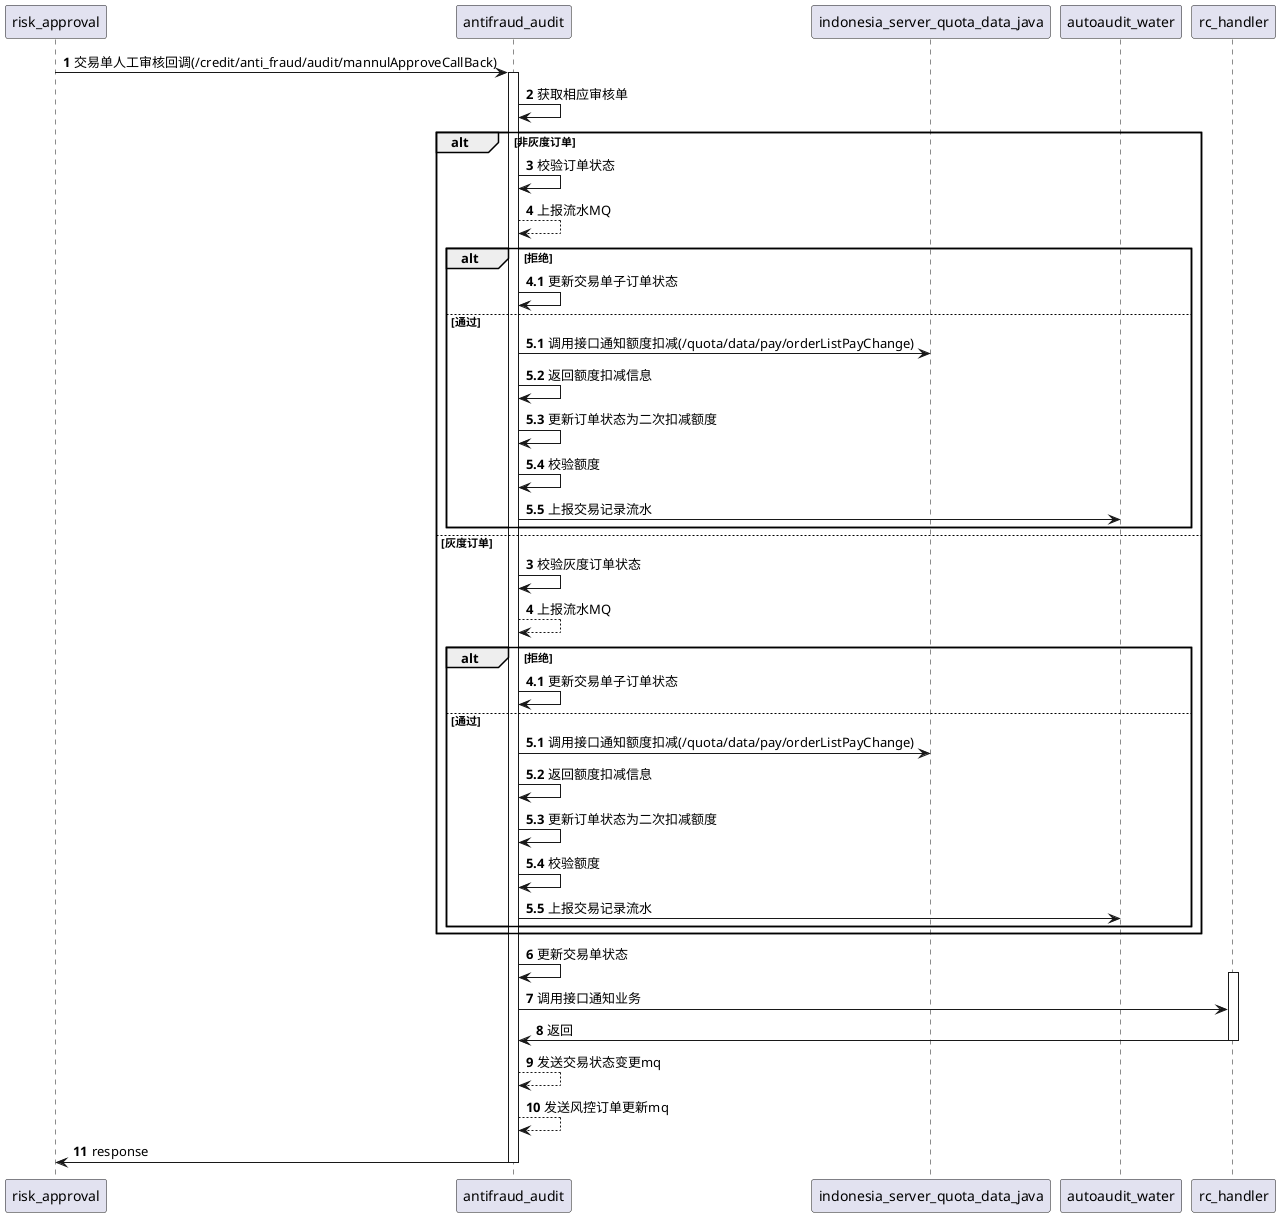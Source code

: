 @startuml
'https://plantuml.com/sequence-diagram

autonumber
risk_approval -> antifraud_audit: 交易单人工审核回调(/credit/anti_fraud/audit/mannulApproveCallBack)

activate antifraud_audit
antifraud_audit -> antifraud_audit: 获取相应审核单

alt 非灰度订单
autonumber 3
antifraud_audit -> antifraud_audit: 校验订单状态
antifraud_audit --> antifraud_audit: 上报流水MQ
alt 拒绝
    autonumber 4.1
    antifraud_audit -> antifraud_audit: 更新交易单子订单状态
else 通过
    autonumber 5.1
    antifraud_audit -> indonesia_server_quota_data_java:调用接口通知额度扣减(/quota/data/pay/orderListPayChange)
    antifraud_audit -> antifraud_audit:返回额度扣减信息
    antifraud_audit -> antifraud_audit:更新订单状态为二次扣减额度
    antifraud_audit -> antifraud_audit: 校验额度
    antifraud_audit -> autoaudit_water:上报交易记录流水
end
autonumber 6
else 灰度订单
autonumber 3

antifraud_audit -> antifraud_audit: 校验灰度订单状态
antifraud_audit --> antifraud_audit: 上报流水MQ
alt 拒绝
    autonumber 4.1
    antifraud_audit -> antifraud_audit: 更新交易单子订单状态
else 通过
    autonumber 5.1
    ' 需要确认
    antifraud_audit -> indonesia_server_quota_data_java:调用接口通知额度扣减(/quota/data/pay/orderListPayChange)
    antifraud_audit -> antifraud_audit:返回额度扣减信息
    antifraud_audit -> antifraud_audit:更新订单状态为二次扣减额度
    antifraud_audit -> antifraud_audit: 校验额度
    antifraud_audit -> autoaudit_water:上报交易记录流水
end
autonumber 6


end

antifraud_audit -> antifraud_audit: 更新交易单状态

activate rc_handler
antifraud_audit -> rc_handler: 调用接口通知业务
rc_handler -> antifraud_audit: 返回
deactivate rc_handler

antifraud_audit --> antifraud_audit:发送交易状态变更mq
antifraud_audit --> antifraud_audit:发送风控订单更新mq
antifraud_audit -> risk_approval: response
deactivate antifraud_audit

@enduml